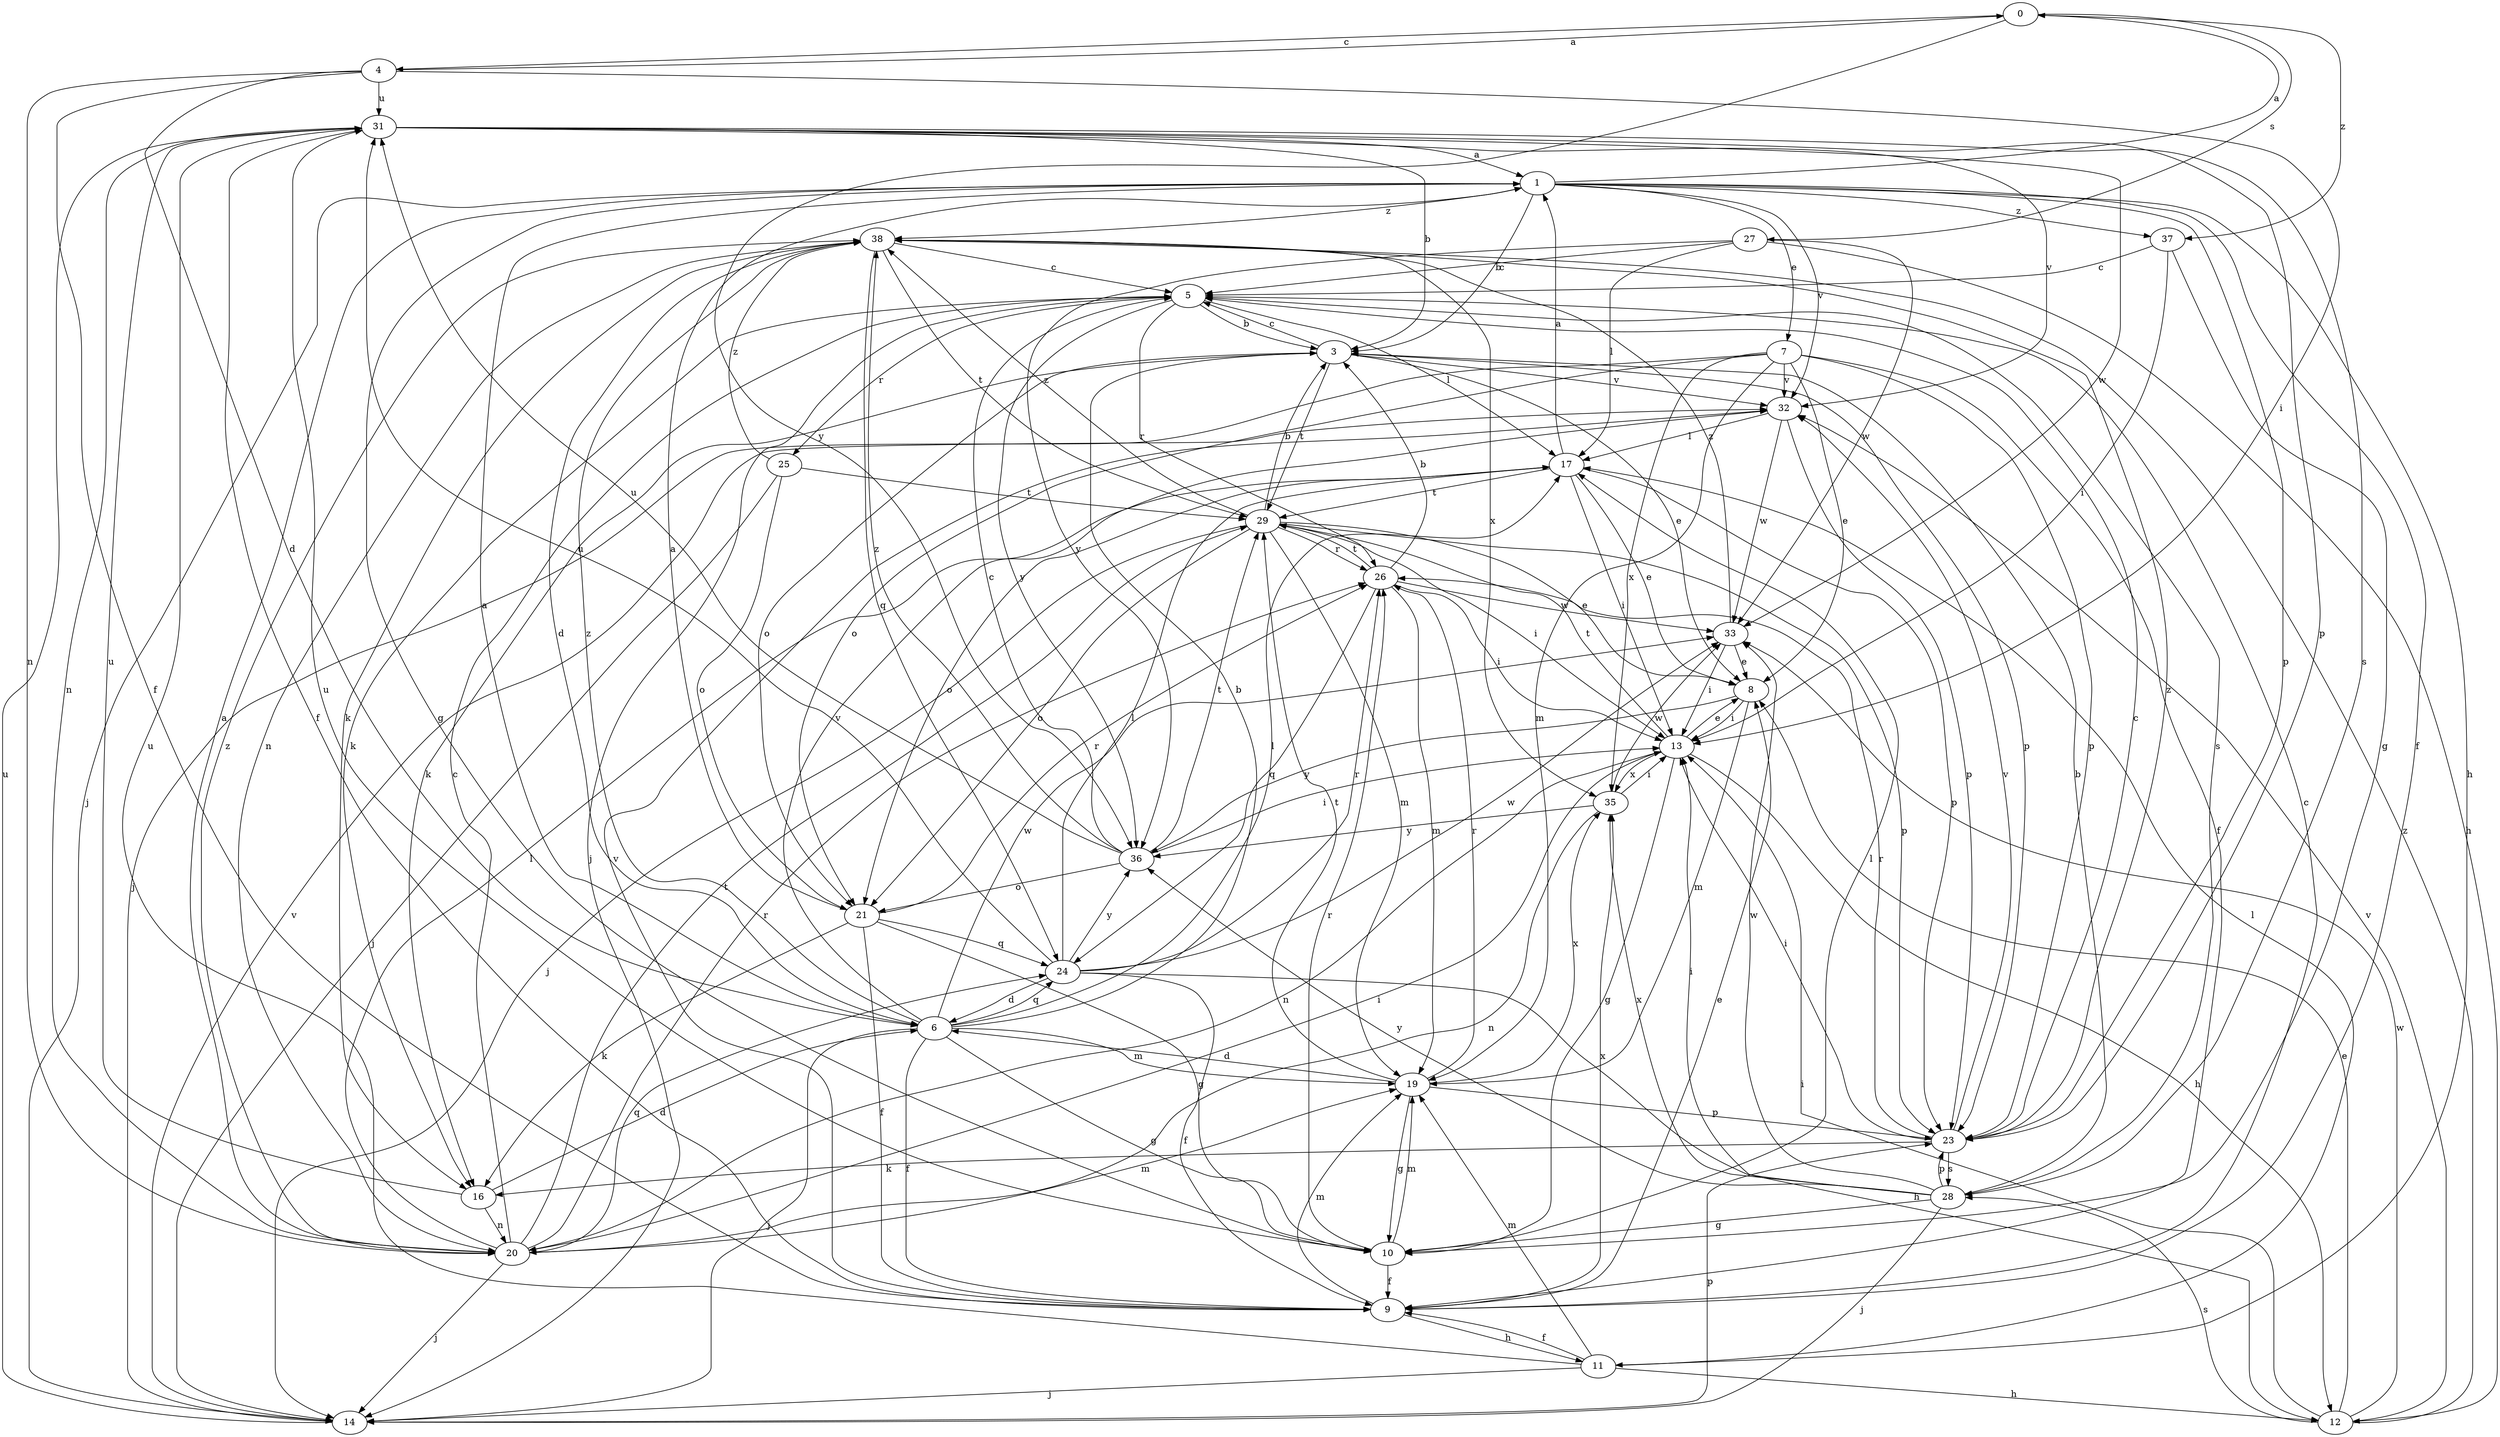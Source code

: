 strict digraph  {
0;
1;
3;
4;
5;
6;
7;
8;
9;
10;
11;
12;
13;
14;
16;
17;
19;
20;
21;
23;
24;
25;
26;
27;
28;
29;
31;
32;
33;
35;
36;
37;
38;
0 -> 4  [label=c];
0 -> 27  [label=s];
0 -> 36  [label=y];
0 -> 37  [label=z];
1 -> 0  [label=a];
1 -> 3  [label=b];
1 -> 7  [label=e];
1 -> 9  [label=f];
1 -> 10  [label=g];
1 -> 11  [label=h];
1 -> 14  [label=j];
1 -> 23  [label=p];
1 -> 32  [label=v];
1 -> 37  [label=z];
1 -> 38  [label=z];
3 -> 5  [label=c];
3 -> 8  [label=e];
3 -> 16  [label=k];
3 -> 21  [label=o];
3 -> 23  [label=p];
3 -> 29  [label=t];
3 -> 32  [label=v];
4 -> 0  [label=a];
4 -> 6  [label=d];
4 -> 9  [label=f];
4 -> 13  [label=i];
4 -> 20  [label=n];
4 -> 31  [label=u];
5 -> 3  [label=b];
5 -> 14  [label=j];
5 -> 16  [label=k];
5 -> 17  [label=l];
5 -> 25  [label=r];
5 -> 26  [label=r];
5 -> 28  [label=s];
5 -> 36  [label=y];
6 -> 1  [label=a];
6 -> 3  [label=b];
6 -> 9  [label=f];
6 -> 10  [label=g];
6 -> 14  [label=j];
6 -> 17  [label=l];
6 -> 19  [label=m];
6 -> 24  [label=q];
6 -> 32  [label=v];
6 -> 33  [label=w];
6 -> 38  [label=z];
7 -> 8  [label=e];
7 -> 9  [label=f];
7 -> 14  [label=j];
7 -> 19  [label=m];
7 -> 21  [label=o];
7 -> 23  [label=p];
7 -> 32  [label=v];
7 -> 35  [label=x];
8 -> 13  [label=i];
8 -> 19  [label=m];
8 -> 36  [label=y];
9 -> 5  [label=c];
9 -> 8  [label=e];
9 -> 11  [label=h];
9 -> 19  [label=m];
9 -> 32  [label=v];
9 -> 35  [label=x];
10 -> 9  [label=f];
10 -> 17  [label=l];
10 -> 19  [label=m];
10 -> 26  [label=r];
10 -> 31  [label=u];
11 -> 9  [label=f];
11 -> 12  [label=h];
11 -> 14  [label=j];
11 -> 17  [label=l];
11 -> 19  [label=m];
11 -> 31  [label=u];
12 -> 8  [label=e];
12 -> 13  [label=i];
12 -> 28  [label=s];
12 -> 32  [label=v];
12 -> 33  [label=w];
12 -> 38  [label=z];
13 -> 8  [label=e];
13 -> 10  [label=g];
13 -> 12  [label=h];
13 -> 20  [label=n];
13 -> 29  [label=t];
13 -> 35  [label=x];
14 -> 23  [label=p];
14 -> 31  [label=u];
14 -> 32  [label=v];
16 -> 6  [label=d];
16 -> 20  [label=n];
16 -> 31  [label=u];
17 -> 1  [label=a];
17 -> 8  [label=e];
17 -> 13  [label=i];
17 -> 21  [label=o];
17 -> 23  [label=p];
17 -> 29  [label=t];
19 -> 6  [label=d];
19 -> 10  [label=g];
19 -> 23  [label=p];
19 -> 26  [label=r];
19 -> 29  [label=t];
19 -> 35  [label=x];
20 -> 1  [label=a];
20 -> 5  [label=c];
20 -> 13  [label=i];
20 -> 14  [label=j];
20 -> 17  [label=l];
20 -> 19  [label=m];
20 -> 24  [label=q];
20 -> 26  [label=r];
20 -> 29  [label=t];
20 -> 38  [label=z];
21 -> 1  [label=a];
21 -> 9  [label=f];
21 -> 10  [label=g];
21 -> 16  [label=k];
21 -> 24  [label=q];
21 -> 26  [label=r];
23 -> 5  [label=c];
23 -> 13  [label=i];
23 -> 16  [label=k];
23 -> 26  [label=r];
23 -> 28  [label=s];
23 -> 32  [label=v];
23 -> 38  [label=z];
24 -> 6  [label=d];
24 -> 9  [label=f];
24 -> 12  [label=h];
24 -> 17  [label=l];
24 -> 26  [label=r];
24 -> 31  [label=u];
24 -> 33  [label=w];
24 -> 36  [label=y];
25 -> 14  [label=j];
25 -> 21  [label=o];
25 -> 29  [label=t];
25 -> 38  [label=z];
26 -> 3  [label=b];
26 -> 13  [label=i];
26 -> 19  [label=m];
26 -> 24  [label=q];
26 -> 29  [label=t];
26 -> 33  [label=w];
27 -> 5  [label=c];
27 -> 12  [label=h];
27 -> 17  [label=l];
27 -> 33  [label=w];
27 -> 36  [label=y];
28 -> 3  [label=b];
28 -> 10  [label=g];
28 -> 13  [label=i];
28 -> 14  [label=j];
28 -> 23  [label=p];
28 -> 33  [label=w];
28 -> 35  [label=x];
28 -> 36  [label=y];
29 -> 3  [label=b];
29 -> 8  [label=e];
29 -> 13  [label=i];
29 -> 14  [label=j];
29 -> 19  [label=m];
29 -> 21  [label=o];
29 -> 23  [label=p];
29 -> 26  [label=r];
29 -> 38  [label=z];
31 -> 1  [label=a];
31 -> 3  [label=b];
31 -> 9  [label=f];
31 -> 20  [label=n];
31 -> 23  [label=p];
31 -> 28  [label=s];
31 -> 32  [label=v];
31 -> 33  [label=w];
32 -> 17  [label=l];
32 -> 23  [label=p];
32 -> 33  [label=w];
33 -> 8  [label=e];
33 -> 13  [label=i];
33 -> 38  [label=z];
35 -> 13  [label=i];
35 -> 20  [label=n];
35 -> 33  [label=w];
35 -> 36  [label=y];
36 -> 5  [label=c];
36 -> 13  [label=i];
36 -> 21  [label=o];
36 -> 29  [label=t];
36 -> 31  [label=u];
36 -> 38  [label=z];
37 -> 5  [label=c];
37 -> 10  [label=g];
37 -> 13  [label=i];
38 -> 5  [label=c];
38 -> 6  [label=d];
38 -> 16  [label=k];
38 -> 20  [label=n];
38 -> 24  [label=q];
38 -> 29  [label=t];
38 -> 35  [label=x];
}
